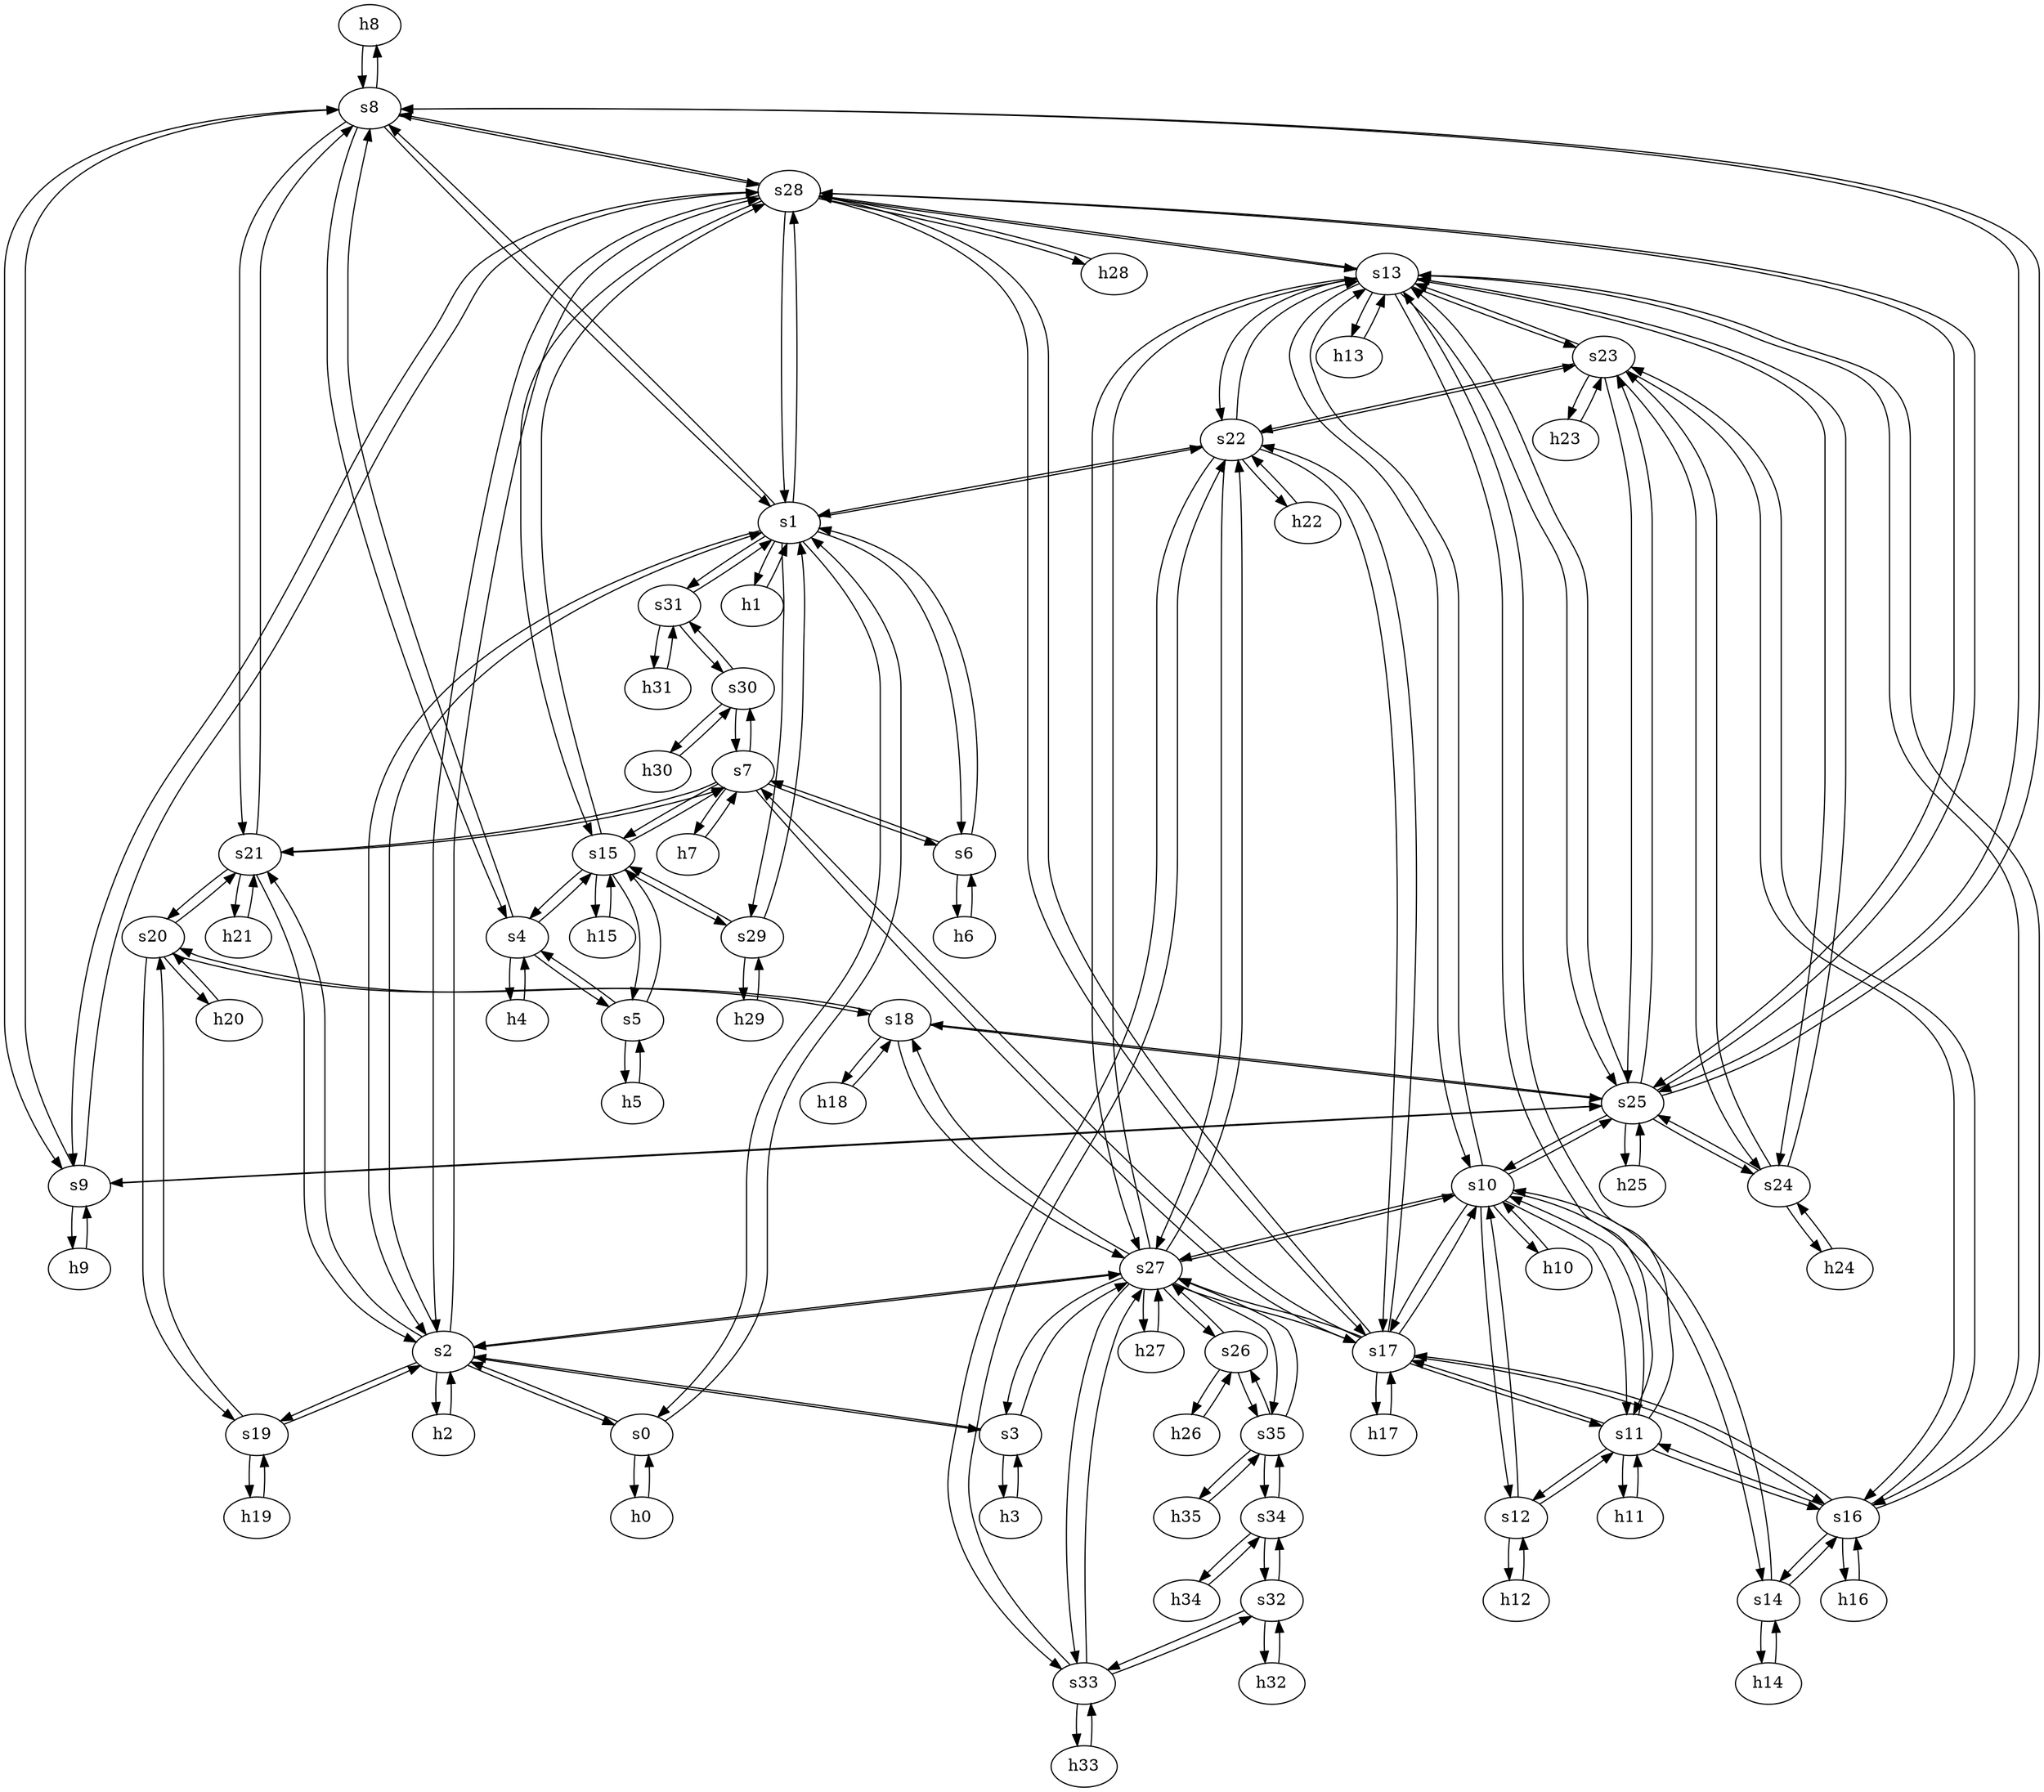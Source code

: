 strict digraph "BT North America" {
	h8	 [ip="111.0.8.8",
		mac="00:00:00:00:8:8",
		type=host];
	s8	 [id=8,
		type=switch];
	h8 -> s8	 [capacity="1Gbps",
		cost=1,
		dst_port=1,
		src_port=1];
	h9	 [ip="111.0.9.9",
		mac="00:00:00:00:9:9",
		type=host];
	s9	 [id=9,
		type=switch];
	h9 -> s9	 [capacity="1Gbps",
		cost=1,
		dst_port=1,
		src_port=1];
	h26	 [ip="111.0.26.26",
		mac="00:00:00:00:26:26",
		type=host];
	s26	 [id=26,
		type=switch];
	h26 -> s26	 [capacity="1Gbps",
		cost=1,
		dst_port=1,
		src_port=1];
	h2	 [ip="111.0.2.2",
		mac="00:00:00:00:2:2",
		type=host];
	s2	 [id=2,
		type=switch];
	h2 -> s2	 [capacity="1Gbps",
		cost=1,
		dst_port=1,
		src_port=1];
	h3	 [ip="111.0.3.3",
		mac="00:00:00:00:3:3",
		type=host];
	s3	 [id=3,
		type=switch];
	h3 -> s3	 [capacity="1Gbps",
		cost=1,
		dst_port=1,
		src_port=1];
	h0	 [ip="111.0.0.0",
		mac="00:00:00:00:0:0",
		type=host];
	s0	 [id=0,
		type=switch];
	h0 -> s0	 [capacity="1Gbps",
		cost=1,
		dst_port=1,
		src_port=1];
	h1	 [ip="111.0.1.1",
		mac="00:00:00:00:1:1",
		type=host];
	s1	 [id=1,
		type=switch];
	h1 -> s1	 [capacity="1Gbps",
		cost=1,
		dst_port=1,
		src_port=1];
	h6	 [ip="111.0.6.6",
		mac="00:00:00:00:6:6",
		type=host];
	s6	 [id=6,
		type=switch];
	h6 -> s6	 [capacity="1Gbps",
		cost=1,
		dst_port=1,
		src_port=1];
	h7	 [ip="111.0.7.7",
		mac="00:00:00:00:7:7",
		type=host];
	s7	 [id=7,
		type=switch];
	h7 -> s7	 [capacity="1Gbps",
		cost=1,
		dst_port=1,
		src_port=1];
	h4	 [ip="111.0.4.4",
		mac="00:00:00:00:4:4",
		type=host];
	s4	 [id=4,
		type=switch];
	h4 -> s4	 [capacity="1Gbps",
		cost=1,
		dst_port=1,
		src_port=1];
	h5	 [ip="111.0.5.5",
		mac="00:00:00:00:5:5",
		type=host];
	s5	 [id=5,
		type=switch];
	h5 -> s5	 [capacity="1Gbps",
		cost=1,
		dst_port=1,
		src_port=1];
	h23	 [ip="111.0.23.23",
		mac="00:00:00:00:23:23",
		type=host];
	s23	 [id=23,
		type=switch];
	h23 -> s23	 [capacity="1Gbps",
		cost=1,
		dst_port=1,
		src_port=1];
	h22	 [ip="111.0.22.22",
		mac="00:00:00:00:22:22",
		type=host];
	s22	 [id=22,
		type=switch];
	h22 -> s22	 [capacity="1Gbps",
		cost=1,
		dst_port=1,
		src_port=1];
	h21	 [ip="111.0.21.21",
		mac="00:00:00:00:21:21",
		type=host];
	s21	 [id=21,
		type=switch];
	h21 -> s21	 [capacity="1Gbps",
		cost=1,
		dst_port=1,
		src_port=1];
	s9 -> h9	 [capacity="1Gbps",
		cost=1,
		dst_port=1,
		src_port=1];
	s25	 [id=25,
		type=switch];
	s9 -> s25	 [capacity="1Gbps",
		cost=1,
		dst_port=3,
		src_port=3];
	s28	 [id=28,
		type=switch];
	s9 -> s28	 [capacity="1Gbps",
		cost=1,
		dst_port=5,
		src_port=4];
	s9 -> s8	 [capacity="1Gbps",
		cost=1,
		dst_port=4,
		src_port=2];
	s8 -> s9	 [capacity="1Gbps",
		cost=1,
		dst_port=2,
		src_port=4];
	s8 -> h8	 [capacity="1Gbps",
		cost=1,
		dst_port=1,
		src_port=1];
	s8 -> s25	 [capacity="1Gbps",
		cost=1,
		dst_port=2,
		src_port=6];
	s8 -> s28	 [capacity="1Gbps",
		cost=1,
		dst_port=4,
		src_port=7];
	s8 -> s4	 [capacity="1Gbps",
		cost=1,
		dst_port=2,
		src_port=3];
	s8 -> s1	 [capacity="1Gbps",
		cost=1,
		dst_port=5,
		src_port=2];
	s8 -> s21	 [capacity="1Gbps",
		cost=1,
		dst_port=4,
		src_port=5];
	h29	 [ip="111.0.29.29",
		mac="00:00:00:00:29:29",
		type=host];
	s29	 [id=29,
		type=switch];
	h29 -> s29	 [capacity="1Gbps",
		cost=1,
		dst_port=1,
		src_port=1];
	h28	 [ip="111.0.28.28",
		mac="00:00:00:00:28:28",
		type=host];
	h28 -> s28	 [capacity="1Gbps",
		cost=1,
		dst_port=1,
		src_port=1];
	s27	 [id=27,
		type=switch];
	s3 -> s27	 [capacity="1Gbps",
		cost=1,
		dst_port=3,
		src_port=3];
	s3 -> h3	 [capacity="1Gbps",
		cost=1,
		dst_port=1,
		src_port=1];
	s3 -> s2	 [capacity="1Gbps",
		cost=1,
		dst_port=4,
		src_port=2];
	s2 -> s27	 [capacity="1Gbps",
		cost=1,
		dst_port=2,
		src_port=7];
	s2 -> h2	 [capacity="1Gbps",
		cost=1,
		dst_port=1,
		src_port=1];
	s2 -> s28	 [capacity="1Gbps",
		cost=1,
		dst_port=3,
		src_port=8];
	s19	 [id=19,
		type=switch];
	s2 -> s19	 [capacity="1Gbps",
		cost=1,
		dst_port=2,
		src_port=5];
	s2 -> s3	 [capacity="1Gbps",
		cost=1,
		dst_port=2,
		src_port=4];
	s2 -> s1	 [capacity="1Gbps",
		cost=1,
		dst_port=3,
		src_port=3];
	s2 -> s21	 [capacity="1Gbps",
		cost=1,
		dst_port=2,
		src_port=6];
	s2 -> s0	 [capacity="1Gbps",
		cost=1,
		dst_port=3,
		src_port=2];
	s1 -> s6	 [capacity="1Gbps",
		cost=1,
		dst_port=2,
		src_port=4];
	s1 -> s22	 [capacity="1Gbps",
		cost=1,
		dst_port=2,
		src_port=6];
	s1 -> s28	 [capacity="1Gbps",
		cost=1,
		dst_port=2,
		src_port=7];
	s1 -> h1	 [capacity="1Gbps",
		cost=1,
		dst_port=1,
		src_port=1];
	s31	 [id=31,
		type=switch];
	s1 -> s31	 [capacity="1Gbps",
		cost=1,
		dst_port=2,
		src_port=9];
	s1 -> s2	 [capacity="1Gbps",
		cost=1,
		dst_port=3,
		src_port=3];
	s1 -> s8	 [capacity="1Gbps",
		cost=1,
		dst_port=2,
		src_port=5];
	s1 -> s29	 [capacity="1Gbps",
		cost=1,
		dst_port=2,
		src_port=8];
	s1 -> s0	 [capacity="1Gbps",
		cost=1,
		dst_port=2,
		src_port=2];
	s0 -> h0	 [capacity="1Gbps",
		cost=1,
		dst_port=1,
		src_port=1];
	s0 -> s1	 [capacity="1Gbps",
		cost=1,
		dst_port=2,
		src_port=2];
	s0 -> s2	 [capacity="1Gbps",
		cost=1,
		dst_port=2,
		src_port=3];
	s7 -> s6	 [capacity="1Gbps",
		cost=1,
		dst_port=3,
		src_port=2];
	s17	 [id=17,
		type=switch];
	s7 -> s17	 [capacity="1Gbps",
		cost=1,
		dst_port=2,
		src_port=3];
	s30	 [id=30,
		type=switch];
	s7 -> s30	 [capacity="1Gbps",
		cost=1,
		dst_port=2,
		src_port=5];
	s15	 [id=15,
		type=switch];
	s7 -> s15	 [capacity="1Gbps",
		cost=1,
		dst_port=4,
		src_port=4];
	s7 -> h7	 [capacity="1Gbps",
		cost=1,
		dst_port=1,
		src_port=1];
	s7 -> s21	 [capacity="1Gbps",
		cost=1,
		dst_port=3,
		src_port=6];
	s6 -> h6	 [capacity="1Gbps",
		cost=1,
		dst_port=1,
		src_port=1];
	s6 -> s7	 [capacity="1Gbps",
		cost=1,
		dst_port=2,
		src_port=3];
	s6 -> s1	 [capacity="1Gbps",
		cost=1,
		dst_port=4,
		src_port=2];
	s5 -> h5	 [capacity="1Gbps",
		cost=1,
		dst_port=1,
		src_port=1];
	s5 -> s4	 [capacity="1Gbps",
		cost=1,
		dst_port=3,
		src_port=2];
	s5 -> s15	 [capacity="1Gbps",
		cost=1,
		dst_port=3,
		src_port=3];
	s4 -> h4	 [capacity="1Gbps",
		cost=1,
		dst_port=1,
		src_port=1];
	s4 -> s15	 [capacity="1Gbps",
		cost=1,
		dst_port=2,
		src_port=4];
	s4 -> s8	 [capacity="1Gbps",
		cost=1,
		dst_port=3,
		src_port=2];
	s4 -> s5	 [capacity="1Gbps",
		cost=1,
		dst_port=2,
		src_port=3];
	s35	 [id=35,
		type=switch];
	s35 -> s26	 [capacity="1Gbps",
		cost=1,
		dst_port=3,
		src_port=2];
	s35 -> s27	 [capacity="1Gbps",
		cost=1,
		dst_port=11,
		src_port=3];
	h35	 [ip="111.0.35.35",
		mac="00:00:00:00:35:35",
		type=host];
	s35 -> h35	 [capacity="1Gbps",
		cost=1,
		dst_port=1,
		src_port=1];
	s34	 [id=34,
		type=switch];
	s35 -> s34	 [capacity="1Gbps",
		cost=1,
		dst_port=3,
		src_port=4];
	h20	 [ip="111.0.20.20",
		mac="00:00:00:00:20:20",
		type=host];
	s20	 [id=20,
		type=switch];
	h20 -> s20	 [capacity="1Gbps",
		cost=1,
		dst_port=1,
		src_port=1];
	s32	 [id=32,
		type=switch];
	s34 -> s32	 [capacity="1Gbps",
		cost=1,
		dst_port=3,
		src_port=2];
	h34	 [ip="111.0.34.34",
		mac="00:00:00:00:34:34",
		type=host];
	s34 -> h34	 [capacity="1Gbps",
		cost=1,
		dst_port=1,
		src_port=1];
	s34 -> s35	 [capacity="1Gbps",
		cost=1,
		dst_port=4,
		src_port=3];
	h31	 [ip="111.0.31.31",
		mac="00:00:00:00:31:31",
		type=host];
	h31 -> s31	 [capacity="1Gbps",
		cost=1,
		dst_port=1,
		src_port=1];
	s31 -> h31	 [capacity="1Gbps",
		cost=1,
		dst_port=1,
		src_port=1];
	s31 -> s30	 [capacity="1Gbps",
		cost=1,
		dst_port=3,
		src_port=3];
	s31 -> s1	 [capacity="1Gbps",
		cost=1,
		dst_port=9,
		src_port=2];
	h19	 [ip="111.0.19.19",
		mac="00:00:00:00:19:19",
		type=host];
	s19 -> h19	 [capacity="1Gbps",
		cost=1,
		dst_port=1,
		src_port=1];
	s19 -> s2	 [capacity="1Gbps",
		cost=1,
		dst_port=5,
		src_port=2];
	s19 -> s20	 [capacity="1Gbps",
		cost=1,
		dst_port=3,
		src_port=3];
	s18	 [id=18,
		type=switch];
	s18 -> s27	 [capacity="1Gbps",
		cost=1,
		dst_port=7,
		src_port=3];
	h18	 [ip="111.0.18.18",
		mac="00:00:00:00:18:18",
		type=host];
	s18 -> h18	 [capacity="1Gbps",
		cost=1,
		dst_port=1,
		src_port=1];
	s18 -> s25	 [capacity="1Gbps",
		cost=1,
		dst_port=6,
		src_port=2];
	s18 -> s20	 [capacity="1Gbps",
		cost=1,
		dst_port=2,
		src_port=4];
	s13	 [id=13,
		type=switch];
	s13 -> s27	 [capacity="1Gbps",
		cost=1,
		dst_port=5,
		src_port=9];
	s16	 [id=16,
		type=switch];
	s13 -> s16	 [capacity="1Gbps",
		cost=1,
		dst_port=3,
		src_port=4];
	s10	 [id=10,
		type=switch];
	s13 -> s10	 [capacity="1Gbps",
		cost=1,
		dst_port=4,
		src_port=2];
	s13 -> s22	 [capacity="1Gbps",
		cost=1,
		dst_port=3,
		src_port=5];
	h13	 [ip="111.0.13.13",
		mac="00:00:00:00:13:13",
		type=host];
	s13 -> h13	 [capacity="1Gbps",
		cost=1,
		dst_port=1,
		src_port=1];
	s13 -> s23	 [capacity="1Gbps",
		cost=1,
		dst_port=2,
		src_port=6];
	s13 -> s25	 [capacity="1Gbps",
		cost=1,
		dst_port=5,
		src_port=8];
	s13 -> s28	 [capacity="1Gbps",
		cost=1,
		dst_port=6,
		src_port=10];
	s11	 [id=11,
		type=switch];
	s13 -> s11	 [capacity="1Gbps",
		cost=1,
		dst_port=6,
		src_port=3];
	s24	 [id=24,
		type=switch];
	s13 -> s24	 [capacity="1Gbps",
		cost=1,
		dst_port=2,
		src_port=7];
	s12	 [id=12,
		type=switch];
	s12 -> s10	 [capacity="1Gbps",
		cost=1,
		dst_port=3,
		src_port=2];
	s12 -> s11	 [capacity="1Gbps",
		cost=1,
		dst_port=5,
		src_port=3];
	h12	 [ip="111.0.12.12",
		mac="00:00:00:00:12:12",
		type=host];
	s12 -> h12	 [capacity="1Gbps",
		cost=1,
		dst_port=1,
		src_port=1];
	s11 -> s16	 [capacity="1Gbps",
		cost=1,
		dst_port=2,
		src_port=3];
	s11 -> s10	 [capacity="1Gbps",
		cost=1,
		dst_port=2,
		src_port=2];
	s11 -> s17	 [capacity="1Gbps",
		cost=1,
		dst_port=4,
		src_port=4];
	s11 -> s13	 [capacity="1Gbps",
		cost=1,
		dst_port=3,
		src_port=6];
	h11	 [ip="111.0.11.11",
		mac="00:00:00:00:11:11",
		type=host];
	s11 -> h11	 [capacity="1Gbps",
		cost=1,
		dst_port=1,
		src_port=1];
	s11 -> s12	 [capacity="1Gbps",
		cost=1,
		dst_port=3,
		src_port=5];
	s10 -> s27	 [capacity="1Gbps",
		cost=1,
		dst_port=4,
		src_port=8];
	s10 -> s25	 [capacity="1Gbps",
		cost=1,
		dst_port=4,
		src_port=7];
	s10 -> s17	 [capacity="1Gbps",
		cost=1,
		dst_port=3,
		src_port=6];
	s14	 [id=14,
		type=switch];
	s10 -> s14	 [capacity="1Gbps",
		cost=1,
		dst_port=2,
		src_port=5];
	s10 -> s11	 [capacity="1Gbps",
		cost=1,
		dst_port=2,
		src_port=2];
	s10 -> s13	 [capacity="1Gbps",
		cost=1,
		dst_port=2,
		src_port=4];
	h10	 [ip="111.0.10.10",
		mac="00:00:00:00:10:10",
		type=host];
	s10 -> h10	 [capacity="1Gbps",
		cost=1,
		dst_port=1,
		src_port=1];
	s10 -> s12	 [capacity="1Gbps",
		cost=1,
		dst_port=2,
		src_port=3];
	s17 -> s27	 [capacity="1Gbps",
		cost=1,
		dst_port=6,
		src_port=7];
	s17 -> s16	 [capacity="1Gbps",
		cost=1,
		dst_port=5,
		src_port=5];
	s17 -> s10	 [capacity="1Gbps",
		cost=1,
		dst_port=6,
		src_port=3];
	s17 -> s22	 [capacity="1Gbps",
		cost=1,
		dst_port=4,
		src_port=6];
	s17 -> s28	 [capacity="1Gbps",
		cost=1,
		dst_port=8,
		src_port=8];
	s17 -> s7	 [capacity="1Gbps",
		cost=1,
		dst_port=3,
		src_port=2];
	h17	 [ip="111.0.17.17",
		mac="00:00:00:00:17:17",
		type=host];
	s17 -> h17	 [capacity="1Gbps",
		cost=1,
		dst_port=1,
		src_port=1];
	s17 -> s11	 [capacity="1Gbps",
		cost=1,
		dst_port=4,
		src_port=4];
	s16 -> s23	 [capacity="1Gbps",
		cost=1,
		dst_port=3,
		src_port=6];
	s16 -> s17	 [capacity="1Gbps",
		cost=1,
		dst_port=5,
		src_port=5];
	s16 -> s14	 [capacity="1Gbps",
		cost=1,
		dst_port=3,
		src_port=4];
	s16 -> s11	 [capacity="1Gbps",
		cost=1,
		dst_port=3,
		src_port=2];
	s16 -> s13	 [capacity="1Gbps",
		cost=1,
		dst_port=4,
		src_port=3];
	h16	 [ip="111.0.16.16",
		mac="00:00:00:00:16:16",
		type=host];
	s16 -> h16	 [capacity="1Gbps",
		cost=1,
		dst_port=1,
		src_port=1];
	h15	 [ip="111.0.15.15",
		mac="00:00:00:00:15:15",
		type=host];
	s15 -> h15	 [capacity="1Gbps",
		cost=1,
		dst_port=1,
		src_port=1];
	s15 -> s28	 [capacity="1Gbps",
		cost=1,
		dst_port=7,
		src_port=5];
	s15 -> s7	 [capacity="1Gbps",
		cost=1,
		dst_port=4,
		src_port=4];
	s15 -> s4	 [capacity="1Gbps",
		cost=1,
		dst_port=4,
		src_port=2];
	s15 -> s29	 [capacity="1Gbps",
		cost=1,
		dst_port=3,
		src_port=6];
	s15 -> s5	 [capacity="1Gbps",
		cost=1,
		dst_port=3,
		src_port=3];
	s14 -> s16	 [capacity="1Gbps",
		cost=1,
		dst_port=4,
		src_port=3];
	s14 -> s10	 [capacity="1Gbps",
		cost=1,
		dst_port=5,
		src_port=2];
	h14	 [ip="111.0.14.14",
		mac="00:00:00:00:14:14",
		type=host];
	s14 -> h14	 [capacity="1Gbps",
		cost=1,
		dst_port=1,
		src_port=1];
	h32	 [ip="111.0.32.32",
		mac="00:00:00:00:32:32",
		type=host];
	h32 -> s32	 [capacity="1Gbps",
		cost=1,
		dst_port=1,
		src_port=1];
	h33	 [ip="111.0.33.33",
		mac="00:00:00:00:33:33",
		type=host];
	s33	 [id=33,
		type=switch];
	h33 -> s33	 [capacity="1Gbps",
		cost=1,
		dst_port=1,
		src_port=1];
	h30	 [ip="111.0.30.30",
		mac="00:00:00:00:30:30",
		type=host];
	h30 -> s30	 [capacity="1Gbps",
		cost=1,
		dst_port=1,
		src_port=1];
	h25	 [ip="111.0.25.25",
		mac="00:00:00:00:25:25",
		type=host];
	h25 -> s25	 [capacity="1Gbps",
		cost=1,
		dst_port=1,
		src_port=1];
	s33 -> s27	 [capacity="1Gbps",
		cost=1,
		dst_port=10,
		src_port=3];
	s33 -> s22	 [capacity="1Gbps",
		cost=1,
		dst_port=5,
		src_port=2];
	s33 -> s32	 [capacity="1Gbps",
		cost=1,
		dst_port=2,
		src_port=4];
	s33 -> h33	 [capacity="1Gbps",
		cost=1,
		dst_port=1,
		src_port=1];
	h34 -> s34	 [capacity="1Gbps",
		cost=1,
		dst_port=1,
		src_port=1];
	h35 -> s35	 [capacity="1Gbps",
		cost=1,
		dst_port=1,
		src_port=1];
	s32 -> h32	 [capacity="1Gbps",
		cost=1,
		dst_port=1,
		src_port=1];
	s32 -> s34	 [capacity="1Gbps",
		cost=1,
		dst_port=2,
		src_port=3];
	s32 -> s33	 [capacity="1Gbps",
		cost=1,
		dst_port=4,
		src_port=2];
	h18 -> s18	 [capacity="1Gbps",
		cost=1,
		dst_port=1,
		src_port=1];
	h19 -> s19	 [capacity="1Gbps",
		cost=1,
		dst_port=1,
		src_port=1];
	s30 -> h30	 [capacity="1Gbps",
		cost=1,
		dst_port=1,
		src_port=1];
	s30 -> s7	 [capacity="1Gbps",
		cost=1,
		dst_port=5,
		src_port=2];
	s30 -> s31	 [capacity="1Gbps",
		cost=1,
		dst_port=3,
		src_port=3];
	s25 -> s18	 [capacity="1Gbps",
		cost=1,
		dst_port=2,
		src_port=6];
	s25 -> s10	 [capacity="1Gbps",
		cost=1,
		dst_port=7,
		src_port=4];
	s25 -> s9	 [capacity="1Gbps",
		cost=1,
		dst_port=3,
		src_port=3];
	s25 -> s23	 [capacity="1Gbps",
		cost=1,
		dst_port=6,
		src_port=7];
	s25 -> s28	 [capacity="1Gbps",
		cost=1,
		dst_port=9,
		src_port=9];
	s25 -> h25	 [capacity="1Gbps",
		cost=1,
		dst_port=1,
		src_port=1];
	s25 -> s8	 [capacity="1Gbps",
		cost=1,
		dst_port=6,
		src_port=2];
	s25 -> s13	 [capacity="1Gbps",
		cost=1,
		dst_port=8,
		src_port=5];
	s25 -> s24	 [capacity="1Gbps",
		cost=1,
		dst_port=4,
		src_port=8];
	h10 -> s10	 [capacity="1Gbps",
		cost=1,
		dst_port=1,
		src_port=1];
	h11 -> s11	 [capacity="1Gbps",
		cost=1,
		dst_port=1,
		src_port=1];
	h12 -> s12	 [capacity="1Gbps",
		cost=1,
		dst_port=1,
		src_port=1];
	h13 -> s13	 [capacity="1Gbps",
		cost=1,
		dst_port=1,
		src_port=1];
	h14 -> s14	 [capacity="1Gbps",
		cost=1,
		dst_port=1,
		src_port=1];
	h15 -> s15	 [capacity="1Gbps",
		cost=1,
		dst_port=1,
		src_port=1];
	h16 -> s16	 [capacity="1Gbps",
		cost=1,
		dst_port=1,
		src_port=1];
	h17 -> s17	 [capacity="1Gbps",
		cost=1,
		dst_port=1,
		src_port=1];
	s22 -> s27	 [capacity="1Gbps",
		cost=1,
		dst_port=8,
		src_port=7];
	s22 -> s23	 [capacity="1Gbps",
		cost=1,
		dst_port=4,
		src_port=6];
	s22 -> s17	 [capacity="1Gbps",
		cost=1,
		dst_port=6,
		src_port=4];
	s22 -> s1	 [capacity="1Gbps",
		cost=1,
		dst_port=6,
		src_port=2];
	s22 -> h22	 [capacity="1Gbps",
		cost=1,
		dst_port=1,
		src_port=1];
	s22 -> s13	 [capacity="1Gbps",
		cost=1,
		dst_port=5,
		src_port=3];
	s22 -> s33	 [capacity="1Gbps",
		cost=1,
		dst_port=2,
		src_port=5];
	s23 -> s16	 [capacity="1Gbps",
		cost=1,
		dst_port=6,
		src_port=3];
	s23 -> s22	 [capacity="1Gbps",
		cost=1,
		dst_port=6,
		src_port=4];
	s23 -> h23	 [capacity="1Gbps",
		cost=1,
		dst_port=1,
		src_port=1];
	s23 -> s25	 [capacity="1Gbps",
		cost=1,
		dst_port=7,
		src_port=6];
	s23 -> s13	 [capacity="1Gbps",
		cost=1,
		dst_port=6,
		src_port=2];
	s23 -> s24	 [capacity="1Gbps",
		cost=1,
		dst_port=3,
		src_port=5];
	s20 -> s18	 [capacity="1Gbps",
		cost=1,
		dst_port=4,
		src_port=2];
	s20 -> s19	 [capacity="1Gbps",
		cost=1,
		dst_port=3,
		src_port=3];
	s20 -> s21	 [capacity="1Gbps",
		cost=1,
		dst_port=5,
		src_port=4];
	s20 -> h20	 [capacity="1Gbps",
		cost=1,
		dst_port=1,
		src_port=1];
	s21 -> h21	 [capacity="1Gbps",
		cost=1,
		dst_port=1,
		src_port=1];
	s21 -> s7	 [capacity="1Gbps",
		cost=1,
		dst_port=6,
		src_port=3];
	s21 -> s2	 [capacity="1Gbps",
		cost=1,
		dst_port=6,
		src_port=2];
	s21 -> s8	 [capacity="1Gbps",
		cost=1,
		dst_port=5,
		src_port=4];
	s21 -> s20	 [capacity="1Gbps",
		cost=1,
		dst_port=4,
		src_port=5];
	s26 -> s27	 [capacity="1Gbps",
		cost=1,
		dst_port=9,
		src_port=2];
	s26 -> h26	 [capacity="1Gbps",
		cost=1,
		dst_port=1,
		src_port=1];
	s26 -> s35	 [capacity="1Gbps",
		cost=1,
		dst_port=2,
		src_port=3];
	s27 -> s26	 [capacity="1Gbps",
		cost=1,
		dst_port=2,
		src_port=9];
	s27 -> s18	 [capacity="1Gbps",
		cost=1,
		dst_port=3,
		src_port=7];
	s27 -> s10	 [capacity="1Gbps",
		cost=1,
		dst_port=8,
		src_port=4];
	s27 -> s22	 [capacity="1Gbps",
		cost=1,
		dst_port=7,
		src_port=8];
	h27	 [ip="111.0.27.27",
		mac="00:00:00:00:27:27",
		type=host];
	s27 -> h27	 [capacity="1Gbps",
		cost=1,
		dst_port=1,
		src_port=1];
	s27 -> s17	 [capacity="1Gbps",
		cost=1,
		dst_port=7,
		src_port=6];
	s27 -> s3	 [capacity="1Gbps",
		cost=1,
		dst_port=3,
		src_port=3];
	s27 -> s2	 [capacity="1Gbps",
		cost=1,
		dst_port=7,
		src_port=2];
	s27 -> s13	 [capacity="1Gbps",
		cost=1,
		dst_port=9,
		src_port=5];
	s27 -> s33	 [capacity="1Gbps",
		cost=1,
		dst_port=3,
		src_port=10];
	s27 -> s35	 [capacity="1Gbps",
		cost=1,
		dst_port=3,
		src_port=11];
	h24	 [ip="111.0.24.24",
		mac="00:00:00:00:24:24",
		type=host];
	s24 -> h24	 [capacity="1Gbps",
		cost=1,
		dst_port=1,
		src_port=1];
	s24 -> s23	 [capacity="1Gbps",
		cost=1,
		dst_port=5,
		src_port=3];
	s24 -> s25	 [capacity="1Gbps",
		cost=1,
		dst_port=8,
		src_port=4];
	s24 -> s13	 [capacity="1Gbps",
		cost=1,
		dst_port=7,
		src_port=2];
	h24 -> s24	 [capacity="1Gbps",
		cost=1,
		dst_port=1,
		src_port=1];
	s28 -> h28	 [capacity="1Gbps",
		cost=1,
		dst_port=1,
		src_port=1];
	s28 -> s9	 [capacity="1Gbps",
		cost=1,
		dst_port=4,
		src_port=5];
	s28 -> s25	 [capacity="1Gbps",
		cost=1,
		dst_port=9,
		src_port=9];
	s28 -> s17	 [capacity="1Gbps",
		cost=1,
		dst_port=8,
		src_port=8];
	s28 -> s15	 [capacity="1Gbps",
		cost=1,
		dst_port=5,
		src_port=7];
	s28 -> s1	 [capacity="1Gbps",
		cost=1,
		dst_port=7,
		src_port=2];
	s28 -> s2	 [capacity="1Gbps",
		cost=1,
		dst_port=8,
		src_port=3];
	s28 -> s8	 [capacity="1Gbps",
		cost=1,
		dst_port=7,
		src_port=4];
	s28 -> s13	 [capacity="1Gbps",
		cost=1,
		dst_port=10,
		src_port=6];
	s29 -> h29	 [capacity="1Gbps",
		cost=1,
		dst_port=1,
		src_port=1];
	s29 -> s15	 [capacity="1Gbps",
		cost=1,
		dst_port=6,
		src_port=3];
	s29 -> s1	 [capacity="1Gbps",
		cost=1,
		dst_port=8,
		src_port=2];
	h27 -> s27	 [capacity="1Gbps",
		cost=1,
		dst_port=1,
		src_port=1];
}
